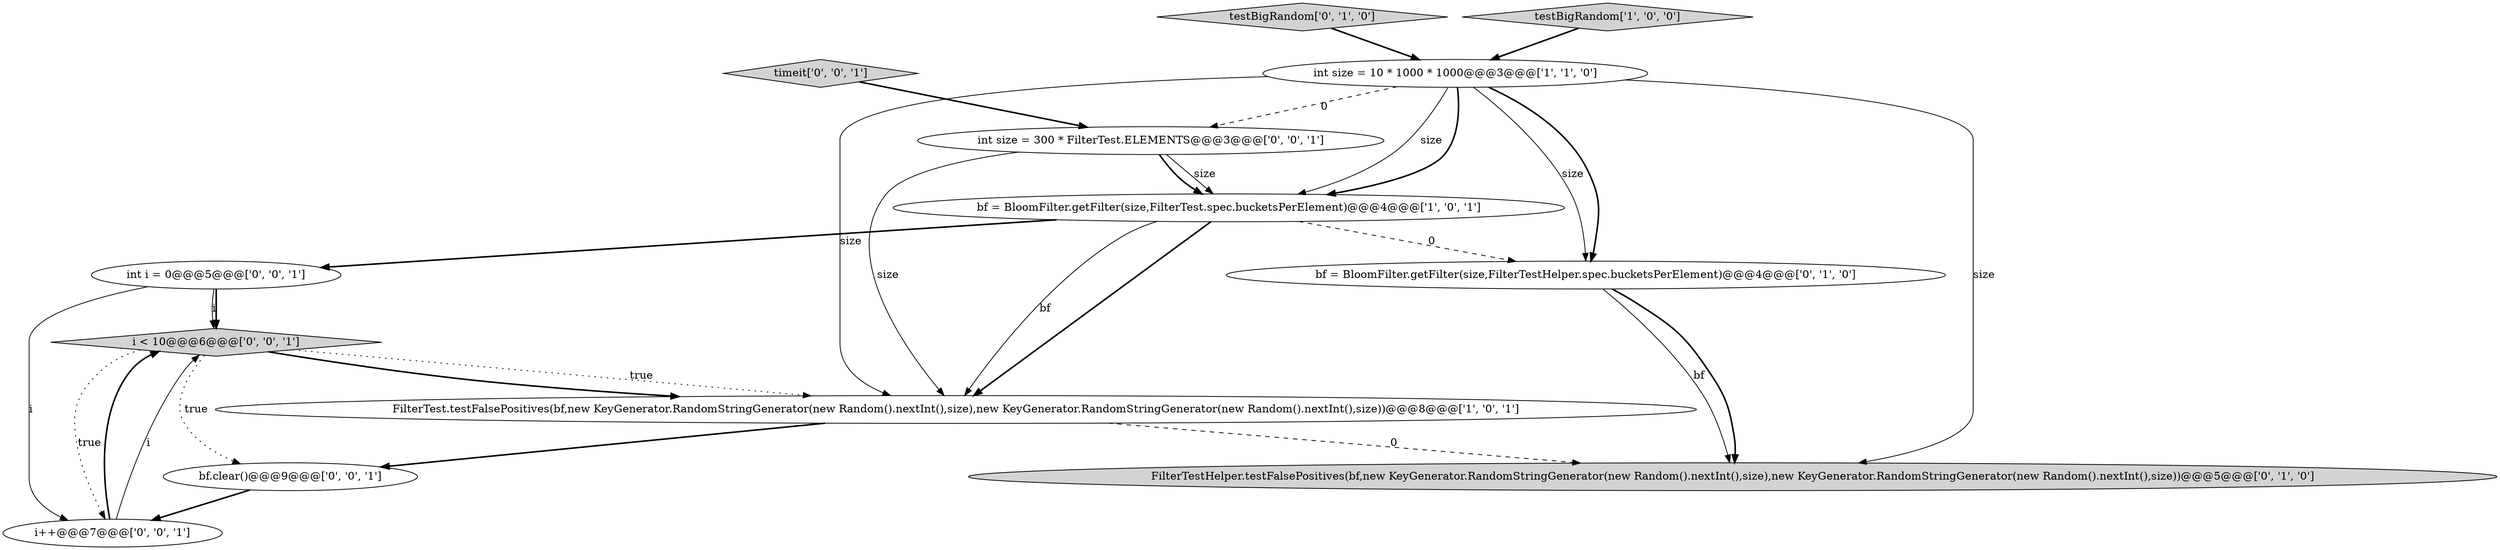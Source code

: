 digraph {
8 [style = filled, label = "i < 10@@@6@@@['0', '0', '1']", fillcolor = lightgray, shape = diamond image = "AAA0AAABBB3BBB"];
3 [style = filled, label = "FilterTest.testFalsePositives(bf,new KeyGenerator.RandomStringGenerator(new Random().nextInt(),size),new KeyGenerator.RandomStringGenerator(new Random().nextInt(),size))@@@8@@@['1', '0', '1']", fillcolor = white, shape = ellipse image = "AAA0AAABBB1BBB"];
10 [style = filled, label = "i++@@@7@@@['0', '0', '1']", fillcolor = white, shape = ellipse image = "AAA0AAABBB3BBB"];
12 [style = filled, label = "bf.clear()@@@9@@@['0', '0', '1']", fillcolor = white, shape = ellipse image = "AAA0AAABBB3BBB"];
5 [style = filled, label = "bf = BloomFilter.getFilter(size,FilterTestHelper.spec.bucketsPerElement)@@@4@@@['0', '1', '0']", fillcolor = white, shape = ellipse image = "AAA1AAABBB2BBB"];
2 [style = filled, label = "bf = BloomFilter.getFilter(size,FilterTest.spec.bucketsPerElement)@@@4@@@['1', '0', '1']", fillcolor = white, shape = ellipse image = "AAA0AAABBB1BBB"];
6 [style = filled, label = "FilterTestHelper.testFalsePositives(bf,new KeyGenerator.RandomStringGenerator(new Random().nextInt(),size),new KeyGenerator.RandomStringGenerator(new Random().nextInt(),size))@@@5@@@['0', '1', '0']", fillcolor = lightgray, shape = ellipse image = "AAA1AAABBB2BBB"];
7 [style = filled, label = "timeit['0', '0', '1']", fillcolor = lightgray, shape = diamond image = "AAA0AAABBB3BBB"];
4 [style = filled, label = "testBigRandom['0', '1', '0']", fillcolor = lightgray, shape = diamond image = "AAA0AAABBB2BBB"];
9 [style = filled, label = "int i = 0@@@5@@@['0', '0', '1']", fillcolor = white, shape = ellipse image = "AAA0AAABBB3BBB"];
11 [style = filled, label = "int size = 300 * FilterTest.ELEMENTS@@@3@@@['0', '0', '1']", fillcolor = white, shape = ellipse image = "AAA0AAABBB3BBB"];
0 [style = filled, label = "testBigRandom['1', '0', '0']", fillcolor = lightgray, shape = diamond image = "AAA0AAABBB1BBB"];
1 [style = filled, label = "int size = 10 * 1000 * 1000@@@3@@@['1', '1', '0']", fillcolor = white, shape = ellipse image = "AAA0AAABBB1BBB"];
8->10 [style = dotted, label="true"];
1->2 [style = solid, label="size"];
1->11 [style = dashed, label="0"];
11->2 [style = solid, label="size"];
9->8 [style = solid, label="i"];
10->8 [style = bold, label=""];
3->6 [style = dashed, label="0"];
2->3 [style = solid, label="bf"];
2->5 [style = dashed, label="0"];
7->11 [style = bold, label=""];
5->6 [style = solid, label="bf"];
0->1 [style = bold, label=""];
11->2 [style = bold, label=""];
8->3 [style = bold, label=""];
4->1 [style = bold, label=""];
2->3 [style = bold, label=""];
12->10 [style = bold, label=""];
2->9 [style = bold, label=""];
3->12 [style = bold, label=""];
1->3 [style = solid, label="size"];
10->8 [style = solid, label="i"];
11->3 [style = solid, label="size"];
8->3 [style = dotted, label="true"];
9->8 [style = bold, label=""];
1->5 [style = solid, label="size"];
1->2 [style = bold, label=""];
9->10 [style = solid, label="i"];
5->6 [style = bold, label=""];
8->12 [style = dotted, label="true"];
1->5 [style = bold, label=""];
1->6 [style = solid, label="size"];
}
